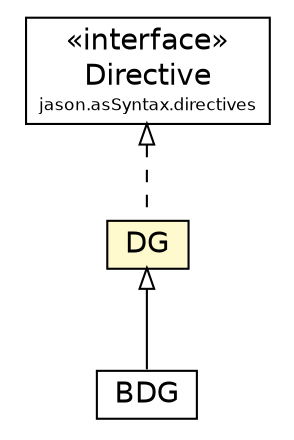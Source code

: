 #!/usr/local/bin/dot
#
# Class diagram 
# Generated by UMLGraph version 5.1 (http://www.umlgraph.org/)
#

digraph G {
	edge [fontname="Helvetica",fontsize=10,labelfontname="Helvetica",labelfontsize=10];
	node [fontname="Helvetica",fontsize=10,shape=plaintext];
	nodesep=0.25;
	ranksep=0.5;
	// jason.asSyntax.directives.Directive
	c24618 [label=<<table title="jason.asSyntax.directives.Directive" border="0" cellborder="1" cellspacing="0" cellpadding="2" port="p" href="../../directives/Directive.html">
		<tr><td><table border="0" cellspacing="0" cellpadding="1">
<tr><td align="center" balign="center"> &#171;interface&#187; </td></tr>
<tr><td align="center" balign="center"> Directive </td></tr>
<tr><td align="center" balign="center"><font point-size="8.0"> jason.asSyntax.directives </font></td></tr>
		</table></td></tr>
		</table>>, fontname="Helvetica", fontcolor="black", fontsize=14.0];
	// jason.asSyntax.patterns.goal.DG
	c24625 [label=<<table title="jason.asSyntax.patterns.goal.DG" border="0" cellborder="1" cellspacing="0" cellpadding="2" port="p" bgcolor="lemonChiffon" href="./DG.html">
		<tr><td><table border="0" cellspacing="0" cellpadding="1">
<tr><td align="center" balign="center"> DG </td></tr>
		</table></td></tr>
		</table>>, fontname="Helvetica", fontcolor="black", fontsize=14.0];
	// jason.asSyntax.patterns.goal.BDG
	c24626 [label=<<table title="jason.asSyntax.patterns.goal.BDG" border="0" cellborder="1" cellspacing="0" cellpadding="2" port="p" href="./BDG.html">
		<tr><td><table border="0" cellspacing="0" cellpadding="1">
<tr><td align="center" balign="center"> BDG </td></tr>
		</table></td></tr>
		</table>>, fontname="Helvetica", fontcolor="black", fontsize=14.0];
	//jason.asSyntax.patterns.goal.DG implements jason.asSyntax.directives.Directive
	c24618:p -> c24625:p [dir=back,arrowtail=empty,style=dashed];
	//jason.asSyntax.patterns.goal.BDG extends jason.asSyntax.patterns.goal.DG
	c24625:p -> c24626:p [dir=back,arrowtail=empty];
}

